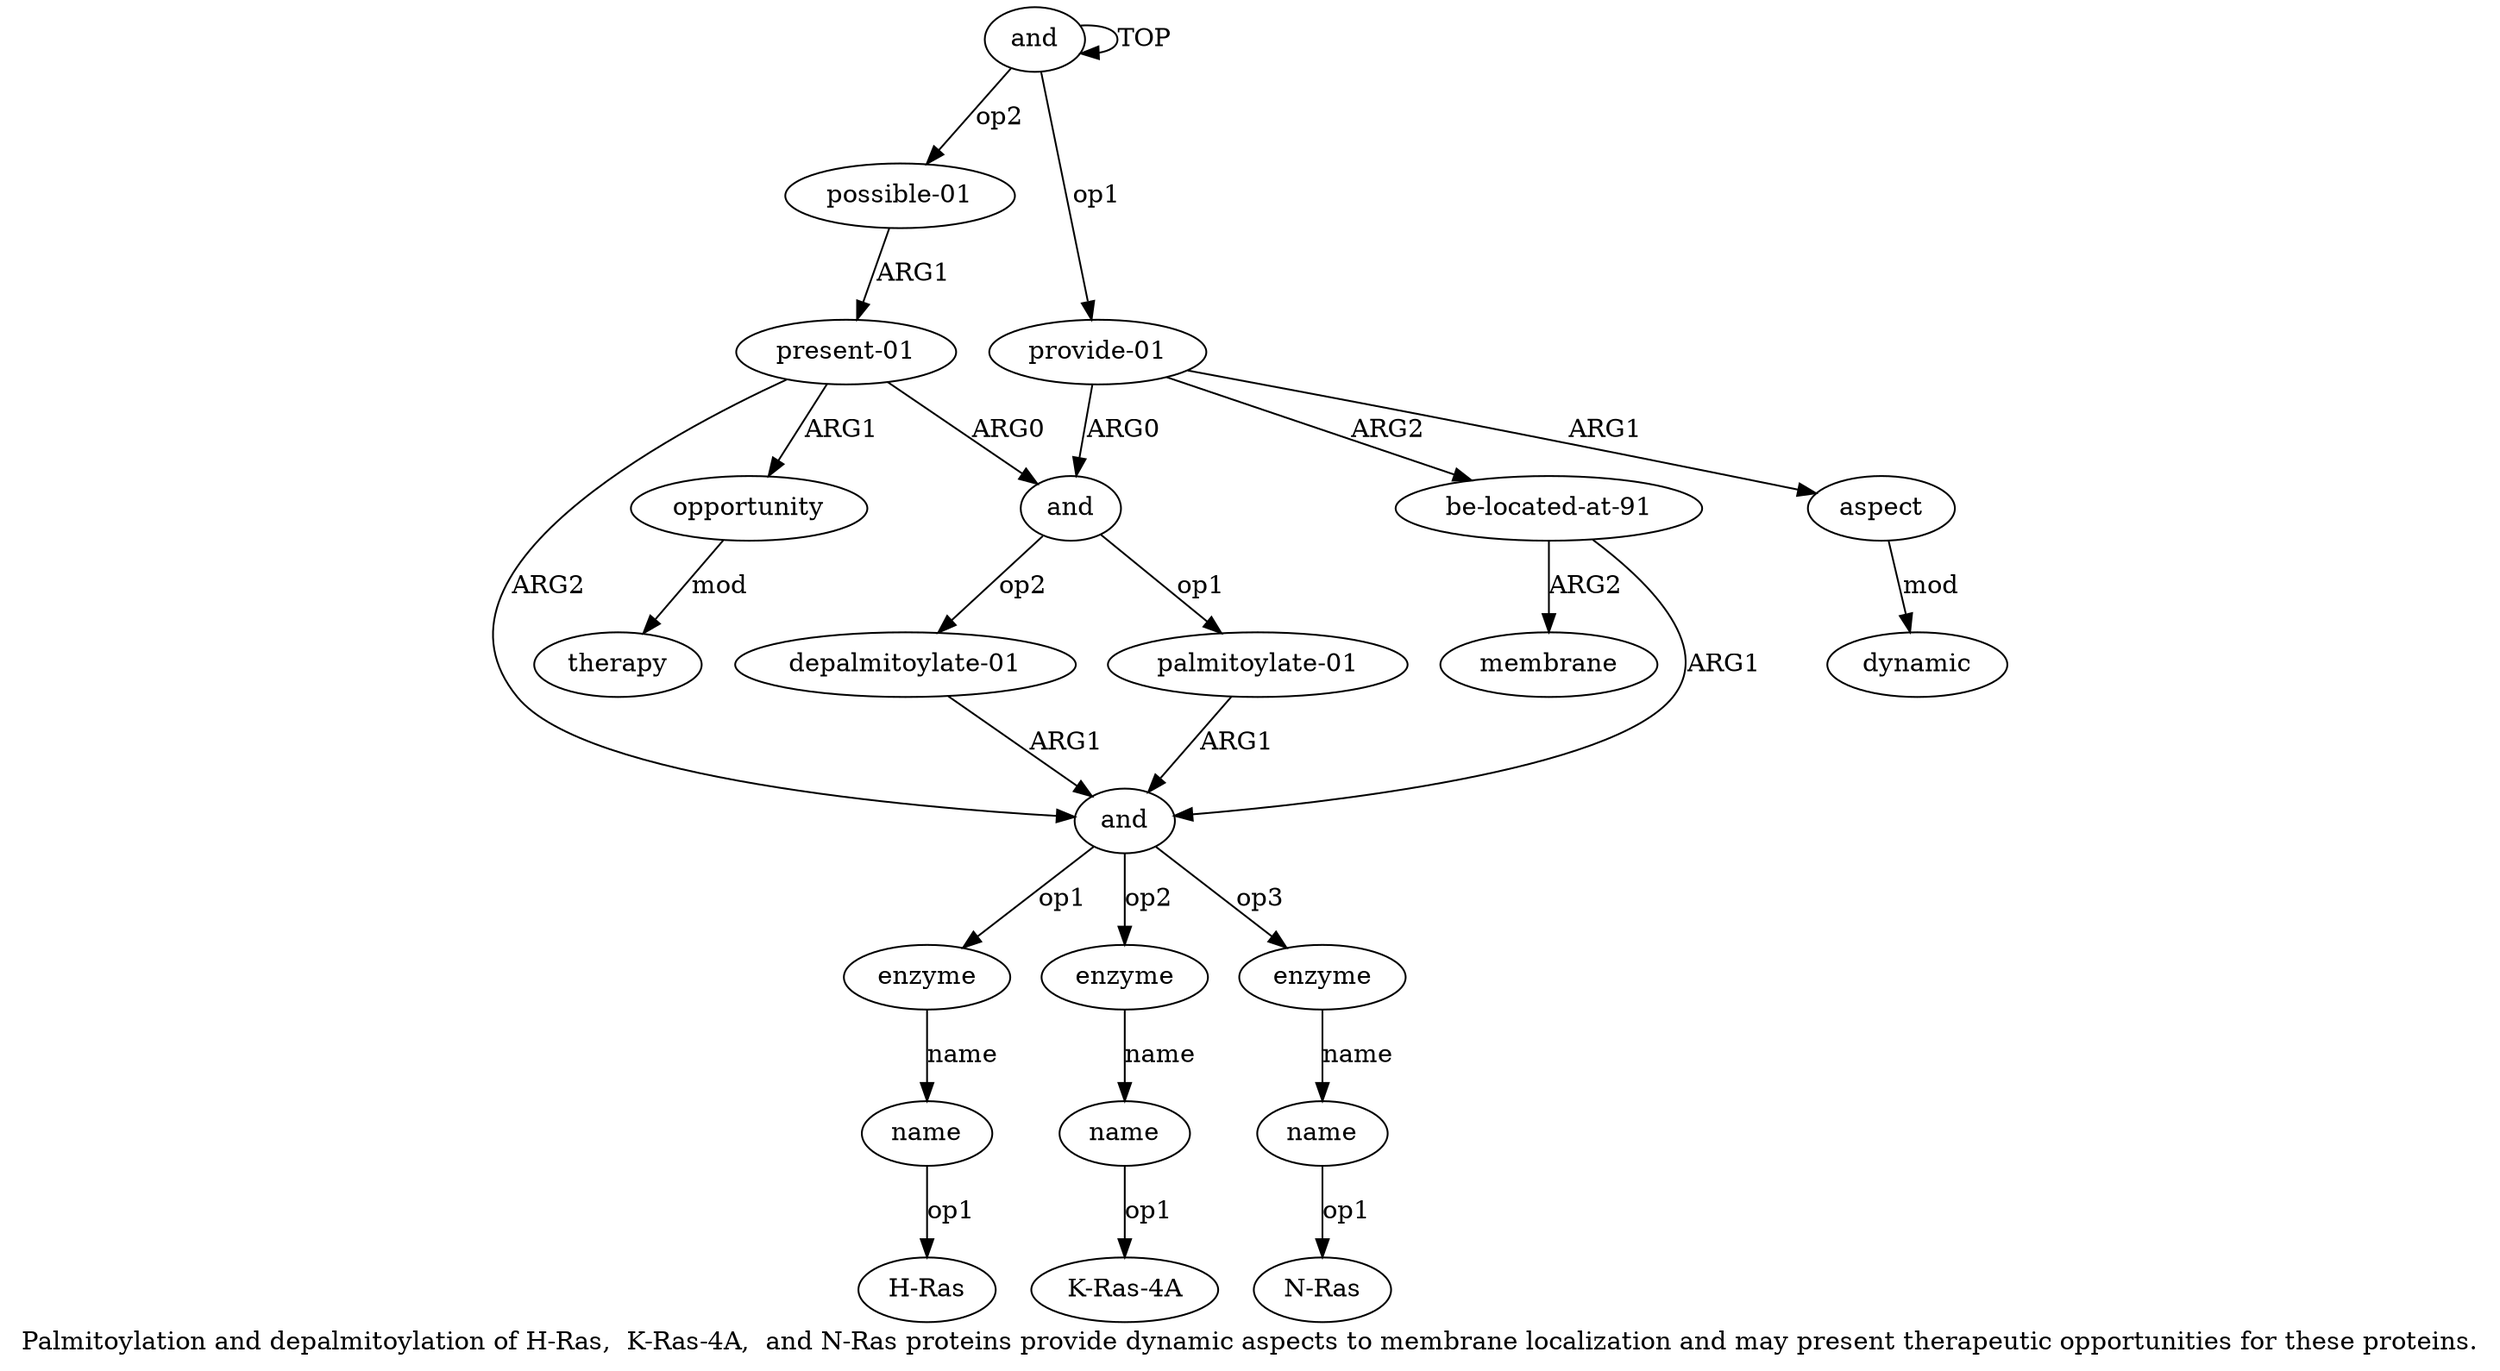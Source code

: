 digraph  {
	graph [label="Palmitoylation and depalmitoylation of H-Ras,  K-Ras-4A,  and N-Ras proteins provide dynamic aspects to membrane localization and \
may present therapeutic opportunities for these proteins."];
	node [label="\N"];
	"a10 N-Ras"	 [color=black,
		gold_ind=-1,
		gold_label="N-Ras",
		label="N-Ras",
		test_ind=-1,
		test_label="N-Ras"];
	a15	 [color=black,
		gold_ind=15,
		gold_label=membrane,
		label=membrane,
		test_ind=15,
		test_label=membrane];
	a14	 [color=black,
		gold_ind=14,
		gold_label="be-located-at-91",
		label="be-located-at-91",
		test_ind=14,
		test_label="be-located-at-91"];
	a14 -> a15 [key=0,
	color=black,
	gold_label=ARG2,
	label=ARG2,
	test_label=ARG2];
a4 [color=black,
	gold_ind=4,
	gold_label=and,
	label=and,
	test_ind=4,
	test_label=and];
a14 -> a4 [key=0,
color=black,
gold_label=ARG1,
label=ARG1,
test_label=ARG1];
a17 [color=black,
gold_ind=17,
gold_label="present-01",
label="present-01",
test_ind=17,
test_label="present-01"];
a18 [color=black,
gold_ind=18,
gold_label=opportunity,
label=opportunity,
test_ind=18,
test_label=opportunity];
a17 -> a18 [key=0,
color=black,
gold_label=ARG1,
label=ARG1,
test_label=ARG1];
a2 [color=black,
gold_ind=2,
gold_label=and,
label=and,
test_ind=2,
test_label=and];
a17 -> a2 [key=0,
color=black,
gold_label=ARG0,
label=ARG0,
test_label=ARG0];
a17 -> a4 [key=0,
color=black,
gold_label=ARG2,
label=ARG2,
test_label=ARG2];
a16 [color=black,
gold_ind=16,
gold_label="possible-01",
label="possible-01",
test_ind=16,
test_label="possible-01"];
a16 -> a17 [key=0,
color=black,
gold_label=ARG1,
label=ARG1,
test_label=ARG1];
a11 [color=black,
gold_ind=11,
gold_label="depalmitoylate-01",
label="depalmitoylate-01",
test_ind=11,
test_label="depalmitoylate-01"];
a11 -> a4 [key=0,
color=black,
gold_label=ARG1,
label=ARG1,
test_label=ARG1];
a10 [color=black,
gold_ind=10,
gold_label=name,
label=name,
test_ind=10,
test_label=name];
a10 -> "a10 N-Ras" [key=0,
color=black,
gold_label=op1,
label=op1,
test_label=op1];
a13 [color=black,
gold_ind=13,
gold_label=dynamic,
label=dynamic,
test_ind=13,
test_label=dynamic];
a12 [color=black,
gold_ind=12,
gold_label=aspect,
label=aspect,
test_ind=12,
test_label=aspect];
a12 -> a13 [key=0,
color=black,
gold_label=mod,
label=mod,
test_label=mod];
a19 [color=black,
gold_ind=19,
gold_label=therapy,
label=therapy,
test_ind=19,
test_label=therapy];
a18 -> a19 [key=0,
color=black,
gold_label=mod,
label=mod,
test_label=mod];
a1 [color=black,
gold_ind=1,
gold_label="provide-01",
label="provide-01",
test_ind=1,
test_label="provide-01"];
a1 -> a14 [key=0,
color=black,
gold_label=ARG2,
label=ARG2,
test_label=ARG2];
a1 -> a12 [key=0,
color=black,
gold_label=ARG1,
label=ARG1,
test_label=ARG1];
a1 -> a2 [key=0,
color=black,
gold_label=ARG0,
label=ARG0,
test_label=ARG0];
a0 [color=black,
gold_ind=0,
gold_label=and,
label=and,
test_ind=0,
test_label=and];
a0 -> a16 [key=0,
color=black,
gold_label=op2,
label=op2,
test_label=op2];
a0 -> a1 [key=0,
color=black,
gold_label=op1,
label=op1,
test_label=op1];
a0 -> a0 [key=0,
color=black,
gold_label=TOP,
label=TOP,
test_label=TOP];
a3 [color=black,
gold_ind=3,
gold_label="palmitoylate-01",
label="palmitoylate-01",
test_ind=3,
test_label="palmitoylate-01"];
a3 -> a4 [key=0,
color=black,
gold_label=ARG1,
label=ARG1,
test_label=ARG1];
a2 -> a11 [key=0,
color=black,
gold_label=op2,
label=op2,
test_label=op2];
a2 -> a3 [key=0,
color=black,
gold_label=op1,
label=op1,
test_label=op1];
a5 [color=black,
gold_ind=5,
gold_label=enzyme,
label=enzyme,
test_ind=5,
test_label=enzyme];
a6 [color=black,
gold_ind=6,
gold_label=name,
label=name,
test_ind=6,
test_label=name];
a5 -> a6 [key=0,
color=black,
gold_label=name,
label=name,
test_label=name];
a4 -> a5 [key=0,
color=black,
gold_label=op1,
label=op1,
test_label=op1];
a7 [color=black,
gold_ind=7,
gold_label=enzyme,
label=enzyme,
test_ind=7,
test_label=enzyme];
a4 -> a7 [key=0,
color=black,
gold_label=op2,
label=op2,
test_label=op2];
a9 [color=black,
gold_ind=9,
gold_label=enzyme,
label=enzyme,
test_ind=9,
test_label=enzyme];
a4 -> a9 [key=0,
color=black,
gold_label=op3,
label=op3,
test_label=op3];
a8 [color=black,
gold_ind=8,
gold_label=name,
label=name,
test_ind=8,
test_label=name];
a7 -> a8 [key=0,
color=black,
gold_label=name,
label=name,
test_label=name];
"a6 H-Ras" [color=black,
gold_ind=-1,
gold_label="H-Ras",
label="H-Ras",
test_ind=-1,
test_label="H-Ras"];
a6 -> "a6 H-Ras" [key=0,
color=black,
gold_label=op1,
label=op1,
test_label=op1];
a9 -> a10 [key=0,
color=black,
gold_label=name,
label=name,
test_label=name];
"a8 K-Ras-4A" [color=black,
gold_ind=-1,
gold_label="K-Ras-4A",
label="K-Ras-4A",
test_ind=-1,
test_label="K-Ras-4A"];
a8 -> "a8 K-Ras-4A" [key=0,
color=black,
gold_label=op1,
label=op1,
test_label=op1];
}
